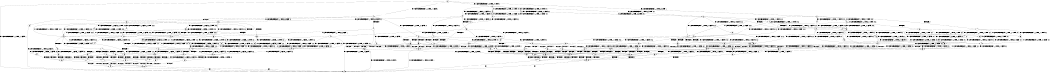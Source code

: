 digraph BCG {
size = "7, 10.5";
center = TRUE;
node [shape = circle];
0 [peripheries = 2];
0 -> 1 [label = "EX !0 !ATOMIC_EXCH_BRANCH (1, +1, TRUE, +1, 1, FALSE) !::"];
0 -> 2 [label = "EX !1 !ATOMIC_EXCH_BRANCH (1, +0, TRUE, +0, 1, TRUE) !::"];
0 -> 3 [label = "EX !2 !ATOMIC_EXCH_BRANCH (1, +1, TRUE, +0, 3, TRUE) !::"];
0 -> 4 [label = "EX !0 !ATOMIC_EXCH_BRANCH (1, +1, TRUE, +1, 1, FALSE) !::"];
2 -> 5 [label = "EX !1 !ATOMIC_EXCH_BRANCH (1, +0, TRUE, +0, 1, TRUE) !:0:1:"];
2 -> 6 [label = "EX !2 !ATOMIC_EXCH_BRANCH (1, +1, TRUE, +0, 3, TRUE) !:0:1:"];
2 -> 7 [label = "EX !0 !ATOMIC_EXCH_BRANCH (1, +1, TRUE, +1, 1, FALSE) !:0:1:"];
2 -> 8 [label = "EX !1 !ATOMIC_EXCH_BRANCH (1, +0, TRUE, +0, 1, TRUE) !:0:1:"];
3 -> 9 [label = "EX !0 !ATOMIC_EXCH_BRANCH (1, +1, TRUE, +1, 1, TRUE) !:0:1:2:"];
3 -> 10 [label = "TERMINATE !2"];
3 -> 11 [label = "EX !1 !ATOMIC_EXCH_BRANCH (1, +0, TRUE, +0, 1, FALSE) !:0:1:2:"];
3 -> 12 [label = "EX !0 !ATOMIC_EXCH_BRANCH (1, +1, TRUE, +1, 1, TRUE) !:0:1:2:"];
4 -> 13 [label = "TERMINATE !0"];
4 -> 14 [label = "TERMINATE !0"];
4 -> 15 [label = "EX !1 !ATOMIC_EXCH_BRANCH (1, +0, TRUE, +0, 1, FALSE) !:0:"];
4 -> 16 [label = "EX !2 !ATOMIC_EXCH_BRANCH (1, +1, TRUE, +0, 3, FALSE) !:0:"];
5 -> 17 [label = "EX !0 !ATOMIC_EXCH_BRANCH (1, +1, TRUE, +1, 1, FALSE) !:0:1:"];
6 -> 18 [label = "EX !1 !ATOMIC_EXCH_BRANCH (1, +0, TRUE, +0, 1, FALSE) !:0:1:2:"];
6 -> 19 [label = "TERMINATE !2"];
6 -> 20 [label = "EX !0 !ATOMIC_EXCH_BRANCH (1, +1, TRUE, +1, 1, TRUE) !:0:1:2:"];
6 -> 11 [label = "EX !1 !ATOMIC_EXCH_BRANCH (1, +0, TRUE, +0, 1, FALSE) !:0:1:2:"];
7 -> 21 [label = "EX !1 !ATOMIC_EXCH_BRANCH (1, +0, TRUE, +0, 1, FALSE) !:0:1:"];
7 -> 22 [label = "TERMINATE !0"];
7 -> 23 [label = "EX !2 !ATOMIC_EXCH_BRANCH (1, +1, TRUE, +0, 3, FALSE) !:0:1:"];
7 -> 24 [label = "EX !1 !ATOMIC_EXCH_BRANCH (1, +0, TRUE, +0, 1, FALSE) !:0:1:"];
8 -> 17 [label = "EX !0 !ATOMIC_EXCH_BRANCH (1, +1, TRUE, +1, 1, FALSE) !:0:1:"];
8 -> 6 [label = "EX !2 !ATOMIC_EXCH_BRANCH (1, +1, TRUE, +0, 3, TRUE) !:0:1:"];
8 -> 7 [label = "EX !0 !ATOMIC_EXCH_BRANCH (1, +1, TRUE, +1, 1, FALSE) !:0:1:"];
8 -> 8 [label = "EX !1 !ATOMIC_EXCH_BRANCH (1, +0, TRUE, +0, 1, TRUE) !:0:1:"];
9 -> 25 [label = "EX !1 !ATOMIC_EXCH_BRANCH (1, +0, TRUE, +0, 1, FALSE) !:0:1:2:"];
10 -> 26 [label = "EX !0 !ATOMIC_EXCH_BRANCH (1, +1, TRUE, +1, 1, TRUE) !:0:1:"];
10 -> 27 [label = "EX !1 !ATOMIC_EXCH_BRANCH (1, +0, TRUE, +0, 1, FALSE) !:0:1:"];
10 -> 28 [label = "EX !0 !ATOMIC_EXCH_BRANCH (1, +1, TRUE, +1, 1, TRUE) !:0:1:"];
11 -> 29 [label = "EX !0 !ATOMIC_EXCH_BRANCH (1, +1, TRUE, +1, 1, FALSE) !:0:1:2:"];
11 -> 30 [label = "TERMINATE !1"];
11 -> 31 [label = "TERMINATE !2"];
11 -> 32 [label = "EX !0 !ATOMIC_EXCH_BRANCH (1, +1, TRUE, +1, 1, FALSE) !:0:1:2:"];
12 -> 25 [label = "EX !1 !ATOMIC_EXCH_BRANCH (1, +0, TRUE, +0, 1, FALSE) !:0:1:2:"];
12 -> 33 [label = "TERMINATE !2"];
12 -> 34 [label = "EX !1 !ATOMIC_EXCH_BRANCH (1, +0, TRUE, +0, 1, FALSE) !:0:1:2:"];
12 -> 12 [label = "EX !0 !ATOMIC_EXCH_BRANCH (1, +1, TRUE, +1, 1, TRUE) !:0:1:2:"];
13 -> 1 [label = "EX !2 !ATOMIC_EXCH_BRANCH (1, +1, TRUE, +0, 3, FALSE) !::"];
14 -> 1 [label = "EX !2 !ATOMIC_EXCH_BRANCH (1, +1, TRUE, +0, 3, FALSE) !::"];
14 -> 35 [label = "EX !1 !ATOMIC_EXCH_BRANCH (1, +0, TRUE, +0, 1, FALSE) !::"];
14 -> 36 [label = "EX !2 !ATOMIC_EXCH_BRANCH (1, +1, TRUE, +0, 3, FALSE) !::"];
15 -> 37 [label = "TERMINATE !0"];
15 -> 38 [label = "TERMINATE !1"];
15 -> 39 [label = "TERMINATE !0"];
15 -> 40 [label = "EX !2 !ATOMIC_EXCH_BRANCH (1, +1, TRUE, +0, 3, TRUE) !:0:1:"];
16 -> 41 [label = "EX !2 !ATOMIC_EXCH_BRANCH (1, +0, FALSE, +1, 2, TRUE) !:0:1:2:"];
16 -> 42 [label = "TERMINATE !0"];
16 -> 43 [label = "EX !1 !ATOMIC_EXCH_BRANCH (1, +0, TRUE, +0, 1, FALSE) !:0:1:2:"];
16 -> 44 [label = "EX !2 !ATOMIC_EXCH_BRANCH (1, +0, FALSE, +1, 2, TRUE) !:0:1:2:"];
17 -> 21 [label = "EX !1 !ATOMIC_EXCH_BRANCH (1, +0, TRUE, +0, 1, FALSE) !:0:1:"];
18 -> 29 [label = "EX !0 !ATOMIC_EXCH_BRANCH (1, +1, TRUE, +1, 1, FALSE) !:0:1:2:"];
19 -> 45 [label = "EX !1 !ATOMIC_EXCH_BRANCH (1, +0, TRUE, +0, 1, FALSE) !:0:1:"];
19 -> 46 [label = "EX !0 !ATOMIC_EXCH_BRANCH (1, +1, TRUE, +1, 1, TRUE) !:0:1:"];
19 -> 27 [label = "EX !1 !ATOMIC_EXCH_BRANCH (1, +0, TRUE, +0, 1, FALSE) !:0:1:"];
20 -> 25 [label = "EX !1 !ATOMIC_EXCH_BRANCH (1, +0, TRUE, +0, 1, FALSE) !:0:1:2:"];
20 -> 47 [label = "TERMINATE !2"];
20 -> 34 [label = "EX !1 !ATOMIC_EXCH_BRANCH (1, +0, TRUE, +0, 1, FALSE) !:0:1:2:"];
20 -> 20 [label = "EX !0 !ATOMIC_EXCH_BRANCH (1, +1, TRUE, +1, 1, TRUE) !:0:1:2:"];
21 -> 37 [label = "TERMINATE !0"];
22 -> 48 [label = "EX !1 !ATOMIC_EXCH_BRANCH (1, +0, TRUE, +0, 1, FALSE) !:1:"];
22 -> 49 [label = "EX !2 !ATOMIC_EXCH_BRANCH (1, +1, TRUE, +0, 3, FALSE) !:1:"];
22 -> 50 [label = "EX !1 !ATOMIC_EXCH_BRANCH (1, +0, TRUE, +0, 1, FALSE) !:1:"];
23 -> 51 [label = "EX !1 !ATOMIC_EXCH_BRANCH (1, +0, TRUE, +0, 1, FALSE) !:0:1:2:"];
23 -> 52 [label = "TERMINATE !0"];
23 -> 53 [label = "EX !2 !ATOMIC_EXCH_BRANCH (1, +0, FALSE, +1, 2, TRUE) !:0:1:2:"];
23 -> 43 [label = "EX !1 !ATOMIC_EXCH_BRANCH (1, +0, TRUE, +0, 1, FALSE) !:0:1:2:"];
24 -> 37 [label = "TERMINATE !0"];
24 -> 38 [label = "TERMINATE !1"];
24 -> 39 [label = "TERMINATE !0"];
24 -> 40 [label = "EX !2 !ATOMIC_EXCH_BRANCH (1, +1, TRUE, +0, 3, TRUE) !:0:1:"];
25 -> 29 [label = "EX !0 !ATOMIC_EXCH_BRANCH (1, +1, TRUE, +1, 1, FALSE) !:0:1:2:"];
26 -> 54 [label = "EX !1 !ATOMIC_EXCH_BRANCH (1, +0, TRUE, +0, 1, FALSE) !:0:1:"];
27 -> 55 [label = "EX !0 !ATOMIC_EXCH_BRANCH (1, +1, TRUE, +1, 1, FALSE) !:0:1:"];
27 -> 56 [label = "TERMINATE !1"];
27 -> 57 [label = "EX !0 !ATOMIC_EXCH_BRANCH (1, +1, TRUE, +1, 1, FALSE) !:0:1:"];
28 -> 54 [label = "EX !1 !ATOMIC_EXCH_BRANCH (1, +0, TRUE, +0, 1, FALSE) !:0:1:"];
28 -> 58 [label = "EX !1 !ATOMIC_EXCH_BRANCH (1, +0, TRUE, +0, 1, FALSE) !:0:1:"];
28 -> 28 [label = "EX !0 !ATOMIC_EXCH_BRANCH (1, +1, TRUE, +1, 1, TRUE) !:0:1:"];
29 -> 59 [label = "TERMINATE !0"];
30 -> 60 [label = "EX !0 !ATOMIC_EXCH_BRANCH (1, +1, TRUE, +1, 1, FALSE) !:0:2:"];
30 -> 56 [label = "TERMINATE !2"];
30 -> 61 [label = "EX !0 !ATOMIC_EXCH_BRANCH (1, +1, TRUE, +1, 1, FALSE) !:0:2:"];
31 -> 55 [label = "EX !0 !ATOMIC_EXCH_BRANCH (1, +1, TRUE, +1, 1, FALSE) !:0:1:"];
31 -> 56 [label = "TERMINATE !1"];
31 -> 57 [label = "EX !0 !ATOMIC_EXCH_BRANCH (1, +1, TRUE, +1, 1, FALSE) !:0:1:"];
32 -> 59 [label = "TERMINATE !0"];
32 -> 62 [label = "TERMINATE !1"];
32 -> 63 [label = "TERMINATE !2"];
32 -> 64 [label = "TERMINATE !0"];
33 -> 26 [label = "EX !0 !ATOMIC_EXCH_BRANCH (1, +1, TRUE, +1, 1, TRUE) !:0:1:"];
33 -> 58 [label = "EX !1 !ATOMIC_EXCH_BRANCH (1, +0, TRUE, +0, 1, FALSE) !:0:1:"];
33 -> 28 [label = "EX !0 !ATOMIC_EXCH_BRANCH (1, +1, TRUE, +1, 1, TRUE) !:0:1:"];
34 -> 29 [label = "EX !0 !ATOMIC_EXCH_BRANCH (1, +1, TRUE, +1, 1, FALSE) !:0:1:2:"];
34 -> 65 [label = "TERMINATE !1"];
34 -> 66 [label = "TERMINATE !2"];
34 -> 32 [label = "EX !0 !ATOMIC_EXCH_BRANCH (1, +1, TRUE, +1, 1, FALSE) !:0:1:2:"];
35 -> 67 [label = "TERMINATE !1"];
35 -> 68 [label = "TERMINATE !1"];
35 -> 69 [label = "EX !2 !ATOMIC_EXCH_BRANCH (1, +1, TRUE, +0, 3, TRUE) !:1:"];
36 -> 70 [label = "EX !2 !ATOMIC_EXCH_BRANCH (1, +0, FALSE, +1, 2, TRUE) !:1:2:"];
36 -> 71 [label = "EX !1 !ATOMIC_EXCH_BRANCH (1, +0, TRUE, +0, 1, FALSE) !:1:2:"];
36 -> 72 [label = "EX !2 !ATOMIC_EXCH_BRANCH (1, +0, FALSE, +1, 2, TRUE) !:1:2:"];
37 -> 67 [label = "TERMINATE !1"];
38 -> 67 [label = "TERMINATE !0"];
38 -> 68 [label = "TERMINATE !0"];
38 -> 73 [label = "EX !2 !ATOMIC_EXCH_BRANCH (1, +1, TRUE, +0, 3, TRUE) !:0:"];
39 -> 67 [label = "TERMINATE !1"];
39 -> 68 [label = "TERMINATE !1"];
39 -> 69 [label = "EX !2 !ATOMIC_EXCH_BRANCH (1, +1, TRUE, +0, 3, TRUE) !:1:"];
40 -> 59 [label = "TERMINATE !0"];
40 -> 62 [label = "TERMINATE !1"];
40 -> 63 [label = "TERMINATE !2"];
40 -> 64 [label = "TERMINATE !0"];
41 -> 51 [label = "EX !1 !ATOMIC_EXCH_BRANCH (1, +0, TRUE, +0, 1, FALSE) !:0:1:2:"];
42 -> 70 [label = "EX !2 !ATOMIC_EXCH_BRANCH (1, +0, FALSE, +1, 2, TRUE) !:1:2:"];
42 -> 71 [label = "EX !1 !ATOMIC_EXCH_BRANCH (1, +0, TRUE, +0, 1, FALSE) !:1:2:"];
42 -> 72 [label = "EX !2 !ATOMIC_EXCH_BRANCH (1, +0, FALSE, +1, 2, TRUE) !:1:2:"];
43 -> 74 [label = "EX !2 !ATOMIC_EXCH_BRANCH (1, +0, FALSE, +1, 2, FALSE) !:0:1:2:"];
43 -> 75 [label = "TERMINATE !1"];
43 -> 76 [label = "TERMINATE !0"];
43 -> 77 [label = "EX !2 !ATOMIC_EXCH_BRANCH (1, +0, FALSE, +1, 2, FALSE) !:0:1:2:"];
44 -> 51 [label = "EX !1 !ATOMIC_EXCH_BRANCH (1, +0, TRUE, +0, 1, FALSE) !:0:1:2:"];
44 -> 42 [label = "TERMINATE !0"];
44 -> 43 [label = "EX !1 !ATOMIC_EXCH_BRANCH (1, +0, TRUE, +0, 1, FALSE) !:0:1:2:"];
44 -> 44 [label = "EX !2 !ATOMIC_EXCH_BRANCH (1, +0, FALSE, +1, 2, TRUE) !:0:1:2:"];
45 -> 55 [label = "EX !0 !ATOMIC_EXCH_BRANCH (1, +1, TRUE, +1, 1, FALSE) !:0:1:"];
46 -> 54 [label = "EX !1 !ATOMIC_EXCH_BRANCH (1, +0, TRUE, +0, 1, FALSE) !:0:1:"];
46 -> 58 [label = "EX !1 !ATOMIC_EXCH_BRANCH (1, +0, TRUE, +0, 1, FALSE) !:0:1:"];
46 -> 46 [label = "EX !0 !ATOMIC_EXCH_BRANCH (1, +1, TRUE, +1, 1, TRUE) !:0:1:"];
47 -> 78 [label = "EX !0 !ATOMIC_EXCH_BRANCH (1, +1, TRUE, +1, 1, TRUE) !:0:1:"];
47 -> 58 [label = "EX !1 !ATOMIC_EXCH_BRANCH (1, +0, TRUE, +0, 1, FALSE) !:0:1:"];
47 -> 46 [label = "EX !0 !ATOMIC_EXCH_BRANCH (1, +1, TRUE, +1, 1, TRUE) !:0:1:"];
48 -> 67 [label = "TERMINATE !1"];
49 -> 79 [label = "EX !1 !ATOMIC_EXCH_BRANCH (1, +0, TRUE, +0, 1, FALSE) !:1:2:"];
49 -> 80 [label = "EX !2 !ATOMIC_EXCH_BRANCH (1, +0, FALSE, +1, 2, TRUE) !:1:2:"];
49 -> 71 [label = "EX !1 !ATOMIC_EXCH_BRANCH (1, +0, TRUE, +0, 1, FALSE) !:1:2:"];
50 -> 67 [label = "TERMINATE !1"];
50 -> 68 [label = "TERMINATE !1"];
50 -> 69 [label = "EX !2 !ATOMIC_EXCH_BRANCH (1, +1, TRUE, +0, 3, TRUE) !:1:"];
51 -> 74 [label = "EX !2 !ATOMIC_EXCH_BRANCH (1, +0, FALSE, +1, 2, FALSE) !:0:1:2:"];
52 -> 79 [label = "EX !1 !ATOMIC_EXCH_BRANCH (1, +0, TRUE, +0, 1, FALSE) !:1:2:"];
52 -> 80 [label = "EX !2 !ATOMIC_EXCH_BRANCH (1, +0, FALSE, +1, 2, TRUE) !:1:2:"];
52 -> 71 [label = "EX !1 !ATOMIC_EXCH_BRANCH (1, +0, TRUE, +0, 1, FALSE) !:1:2:"];
53 -> 51 [label = "EX !1 !ATOMIC_EXCH_BRANCH (1, +0, TRUE, +0, 1, FALSE) !:0:1:2:"];
53 -> 52 [label = "TERMINATE !0"];
53 -> 53 [label = "EX !2 !ATOMIC_EXCH_BRANCH (1, +0, FALSE, +1, 2, TRUE) !:0:1:2:"];
53 -> 43 [label = "EX !1 !ATOMIC_EXCH_BRANCH (1, +0, TRUE, +0, 1, FALSE) !:0:1:2:"];
54 -> 55 [label = "EX !0 !ATOMIC_EXCH_BRANCH (1, +1, TRUE, +1, 1, FALSE) !:0:1:"];
55 -> 81 [label = "TERMINATE !0"];
56 -> 82 [label = "EX !0 !ATOMIC_EXCH_BRANCH (1, +1, TRUE, +1, 1, FALSE) !:0:"];
56 -> 83 [label = "EX !0 !ATOMIC_EXCH_BRANCH (1, +1, TRUE, +1, 1, FALSE) !:0:"];
57 -> 81 [label = "TERMINATE !0"];
57 -> 84 [label = "TERMINATE !1"];
57 -> 85 [label = "TERMINATE !0"];
58 -> 55 [label = "EX !0 !ATOMIC_EXCH_BRANCH (1, +1, TRUE, +1, 1, FALSE) !:0:1:"];
58 -> 86 [label = "TERMINATE !1"];
58 -> 57 [label = "EX !0 !ATOMIC_EXCH_BRANCH (1, +1, TRUE, +1, 1, FALSE) !:0:1:"];
59 -> 81 [label = "TERMINATE !2"];
60 -> 87 [label = "TERMINATE !0"];
61 -> 87 [label = "TERMINATE !0"];
61 -> 84 [label = "TERMINATE !2"];
61 -> 88 [label = "TERMINATE !0"];
62 -> 87 [label = "TERMINATE !0"];
62 -> 84 [label = "TERMINATE !2"];
62 -> 88 [label = "TERMINATE !0"];
63 -> 81 [label = "TERMINATE !0"];
63 -> 84 [label = "TERMINATE !1"];
63 -> 85 [label = "TERMINATE !0"];
64 -> 81 [label = "TERMINATE !2"];
64 -> 88 [label = "TERMINATE !1"];
64 -> 85 [label = "TERMINATE !2"];
65 -> 60 [label = "EX !0 !ATOMIC_EXCH_BRANCH (1, +1, TRUE, +1, 1, FALSE) !:0:2:"];
65 -> 86 [label = "TERMINATE !2"];
65 -> 61 [label = "EX !0 !ATOMIC_EXCH_BRANCH (1, +1, TRUE, +1, 1, FALSE) !:0:2:"];
66 -> 55 [label = "EX !0 !ATOMIC_EXCH_BRANCH (1, +1, TRUE, +1, 1, FALSE) !:0:1:"];
66 -> 86 [label = "TERMINATE !1"];
66 -> 57 [label = "EX !0 !ATOMIC_EXCH_BRANCH (1, +1, TRUE, +1, 1, FALSE) !:0:1:"];
67 -> 1 [label = "EX !2 !ATOMIC_EXCH_BRANCH (1, +1, TRUE, +0, 3, TRUE) !::"];
68 -> 1 [label = "EX !2 !ATOMIC_EXCH_BRANCH (1, +1, TRUE, +0, 3, TRUE) !::"];
68 -> 89 [label = "EX !2 !ATOMIC_EXCH_BRANCH (1, +1, TRUE, +0, 3, TRUE) !::"];
69 -> 81 [label = "TERMINATE !2"];
69 -> 88 [label = "TERMINATE !1"];
69 -> 85 [label = "TERMINATE !2"];
70 -> 79 [label = "EX !1 !ATOMIC_EXCH_BRANCH (1, +0, TRUE, +0, 1, FALSE) !:1:2:"];
71 -> 90 [label = "EX !2 !ATOMIC_EXCH_BRANCH (1, +0, FALSE, +1, 2, FALSE) !:1:2:"];
71 -> 91 [label = "TERMINATE !1"];
71 -> 92 [label = "EX !2 !ATOMIC_EXCH_BRANCH (1, +0, FALSE, +1, 2, FALSE) !:1:2:"];
72 -> 79 [label = "EX !1 !ATOMIC_EXCH_BRANCH (1, +0, TRUE, +0, 1, FALSE) !:1:2:"];
72 -> 71 [label = "EX !1 !ATOMIC_EXCH_BRANCH (1, +0, TRUE, +0, 1, FALSE) !:1:2:"];
72 -> 72 [label = "EX !2 !ATOMIC_EXCH_BRANCH (1, +0, FALSE, +1, 2, TRUE) !:1:2:"];
73 -> 87 [label = "TERMINATE !0"];
73 -> 84 [label = "TERMINATE !2"];
73 -> 88 [label = "TERMINATE !0"];
74 -> 93 [label = "TERMINATE !0"];
75 -> 94 [label = "EX !2 !ATOMIC_EXCH_BRANCH (1, +0, FALSE, +1, 2, FALSE) !:0:2:"];
75 -> 91 [label = "TERMINATE !0"];
75 -> 95 [label = "EX !2 !ATOMIC_EXCH_BRANCH (1, +0, FALSE, +1, 2, FALSE) !:0:2:"];
76 -> 90 [label = "EX !2 !ATOMIC_EXCH_BRANCH (1, +0, FALSE, +1, 2, FALSE) !:1:2:"];
76 -> 91 [label = "TERMINATE !1"];
76 -> 92 [label = "EX !2 !ATOMIC_EXCH_BRANCH (1, +0, FALSE, +1, 2, FALSE) !:1:2:"];
77 -> 93 [label = "TERMINATE !0"];
77 -> 96 [label = "TERMINATE !1"];
77 -> 97 [label = "TERMINATE !2"];
77 -> 98 [label = "TERMINATE !0"];
78 -> 54 [label = "EX !1 !ATOMIC_EXCH_BRANCH (1, +0, TRUE, +0, 1, FALSE) !:0:1:"];
79 -> 90 [label = "EX !2 !ATOMIC_EXCH_BRANCH (1, +0, FALSE, +1, 2, FALSE) !:1:2:"];
80 -> 79 [label = "EX !1 !ATOMIC_EXCH_BRANCH (1, +0, TRUE, +0, 1, FALSE) !:1:2:"];
80 -> 80 [label = "EX !2 !ATOMIC_EXCH_BRANCH (1, +0, FALSE, +1, 2, TRUE) !:1:2:"];
80 -> 71 [label = "EX !1 !ATOMIC_EXCH_BRANCH (1, +0, TRUE, +0, 1, FALSE) !:1:2:"];
81 -> 99 [label = "TERMINATE !1"];
82 -> 99 [label = "TERMINATE !0"];
83 -> 99 [label = "TERMINATE !0"];
83 -> 100 [label = "TERMINATE !0"];
84 -> 99 [label = "TERMINATE !0"];
84 -> 100 [label = "TERMINATE !0"];
85 -> 99 [label = "TERMINATE !1"];
85 -> 100 [label = "TERMINATE !1"];
86 -> 82 [label = "EX !0 !ATOMIC_EXCH_BRANCH (1, +1, TRUE, +1, 1, FALSE) !:0:"];
86 -> 83 [label = "EX !0 !ATOMIC_EXCH_BRANCH (1, +1, TRUE, +1, 1, FALSE) !:0:"];
87 -> 99 [label = "TERMINATE !2"];
88 -> 99 [label = "TERMINATE !2"];
88 -> 100 [label = "TERMINATE !2"];
89 -> 99 [label = "TERMINATE !2"];
89 -> 100 [label = "TERMINATE !2"];
90 -> 101 [label = "TERMINATE !2"];
91 -> 102 [label = "EX !2 !ATOMIC_EXCH_BRANCH (1, +0, FALSE, +1, 2, FALSE) !:2:"];
91 -> 103 [label = "EX !2 !ATOMIC_EXCH_BRANCH (1, +0, FALSE, +1, 2, FALSE) !:2:"];
92 -> 101 [label = "TERMINATE !2"];
92 -> 104 [label = "TERMINATE !1"];
92 -> 105 [label = "TERMINATE !2"];
93 -> 101 [label = "TERMINATE !2"];
94 -> 106 [label = "TERMINATE !0"];
95 -> 106 [label = "TERMINATE !0"];
95 -> 107 [label = "TERMINATE !2"];
95 -> 104 [label = "TERMINATE !0"];
96 -> 106 [label = "TERMINATE !0"];
96 -> 107 [label = "TERMINATE !2"];
96 -> 104 [label = "TERMINATE !0"];
97 -> 101 [label = "TERMINATE !0"];
97 -> 107 [label = "TERMINATE !1"];
97 -> 105 [label = "TERMINATE !0"];
98 -> 101 [label = "TERMINATE !2"];
98 -> 104 [label = "TERMINATE !1"];
98 -> 105 [label = "TERMINATE !2"];
99 -> 1 [label = "exit"];
100 -> 1 [label = "exit"];
101 -> 108 [label = "TERMINATE !1"];
102 -> 108 [label = "TERMINATE !2"];
103 -> 108 [label = "TERMINATE !2"];
103 -> 109 [label = "TERMINATE !2"];
104 -> 108 [label = "TERMINATE !2"];
104 -> 109 [label = "TERMINATE !2"];
105 -> 108 [label = "TERMINATE !1"];
105 -> 109 [label = "TERMINATE !1"];
106 -> 108 [label = "TERMINATE !2"];
107 -> 108 [label = "TERMINATE !0"];
107 -> 109 [label = "TERMINATE !0"];
108 -> 1 [label = "exit"];
109 -> 1 [label = "exit"];
}
